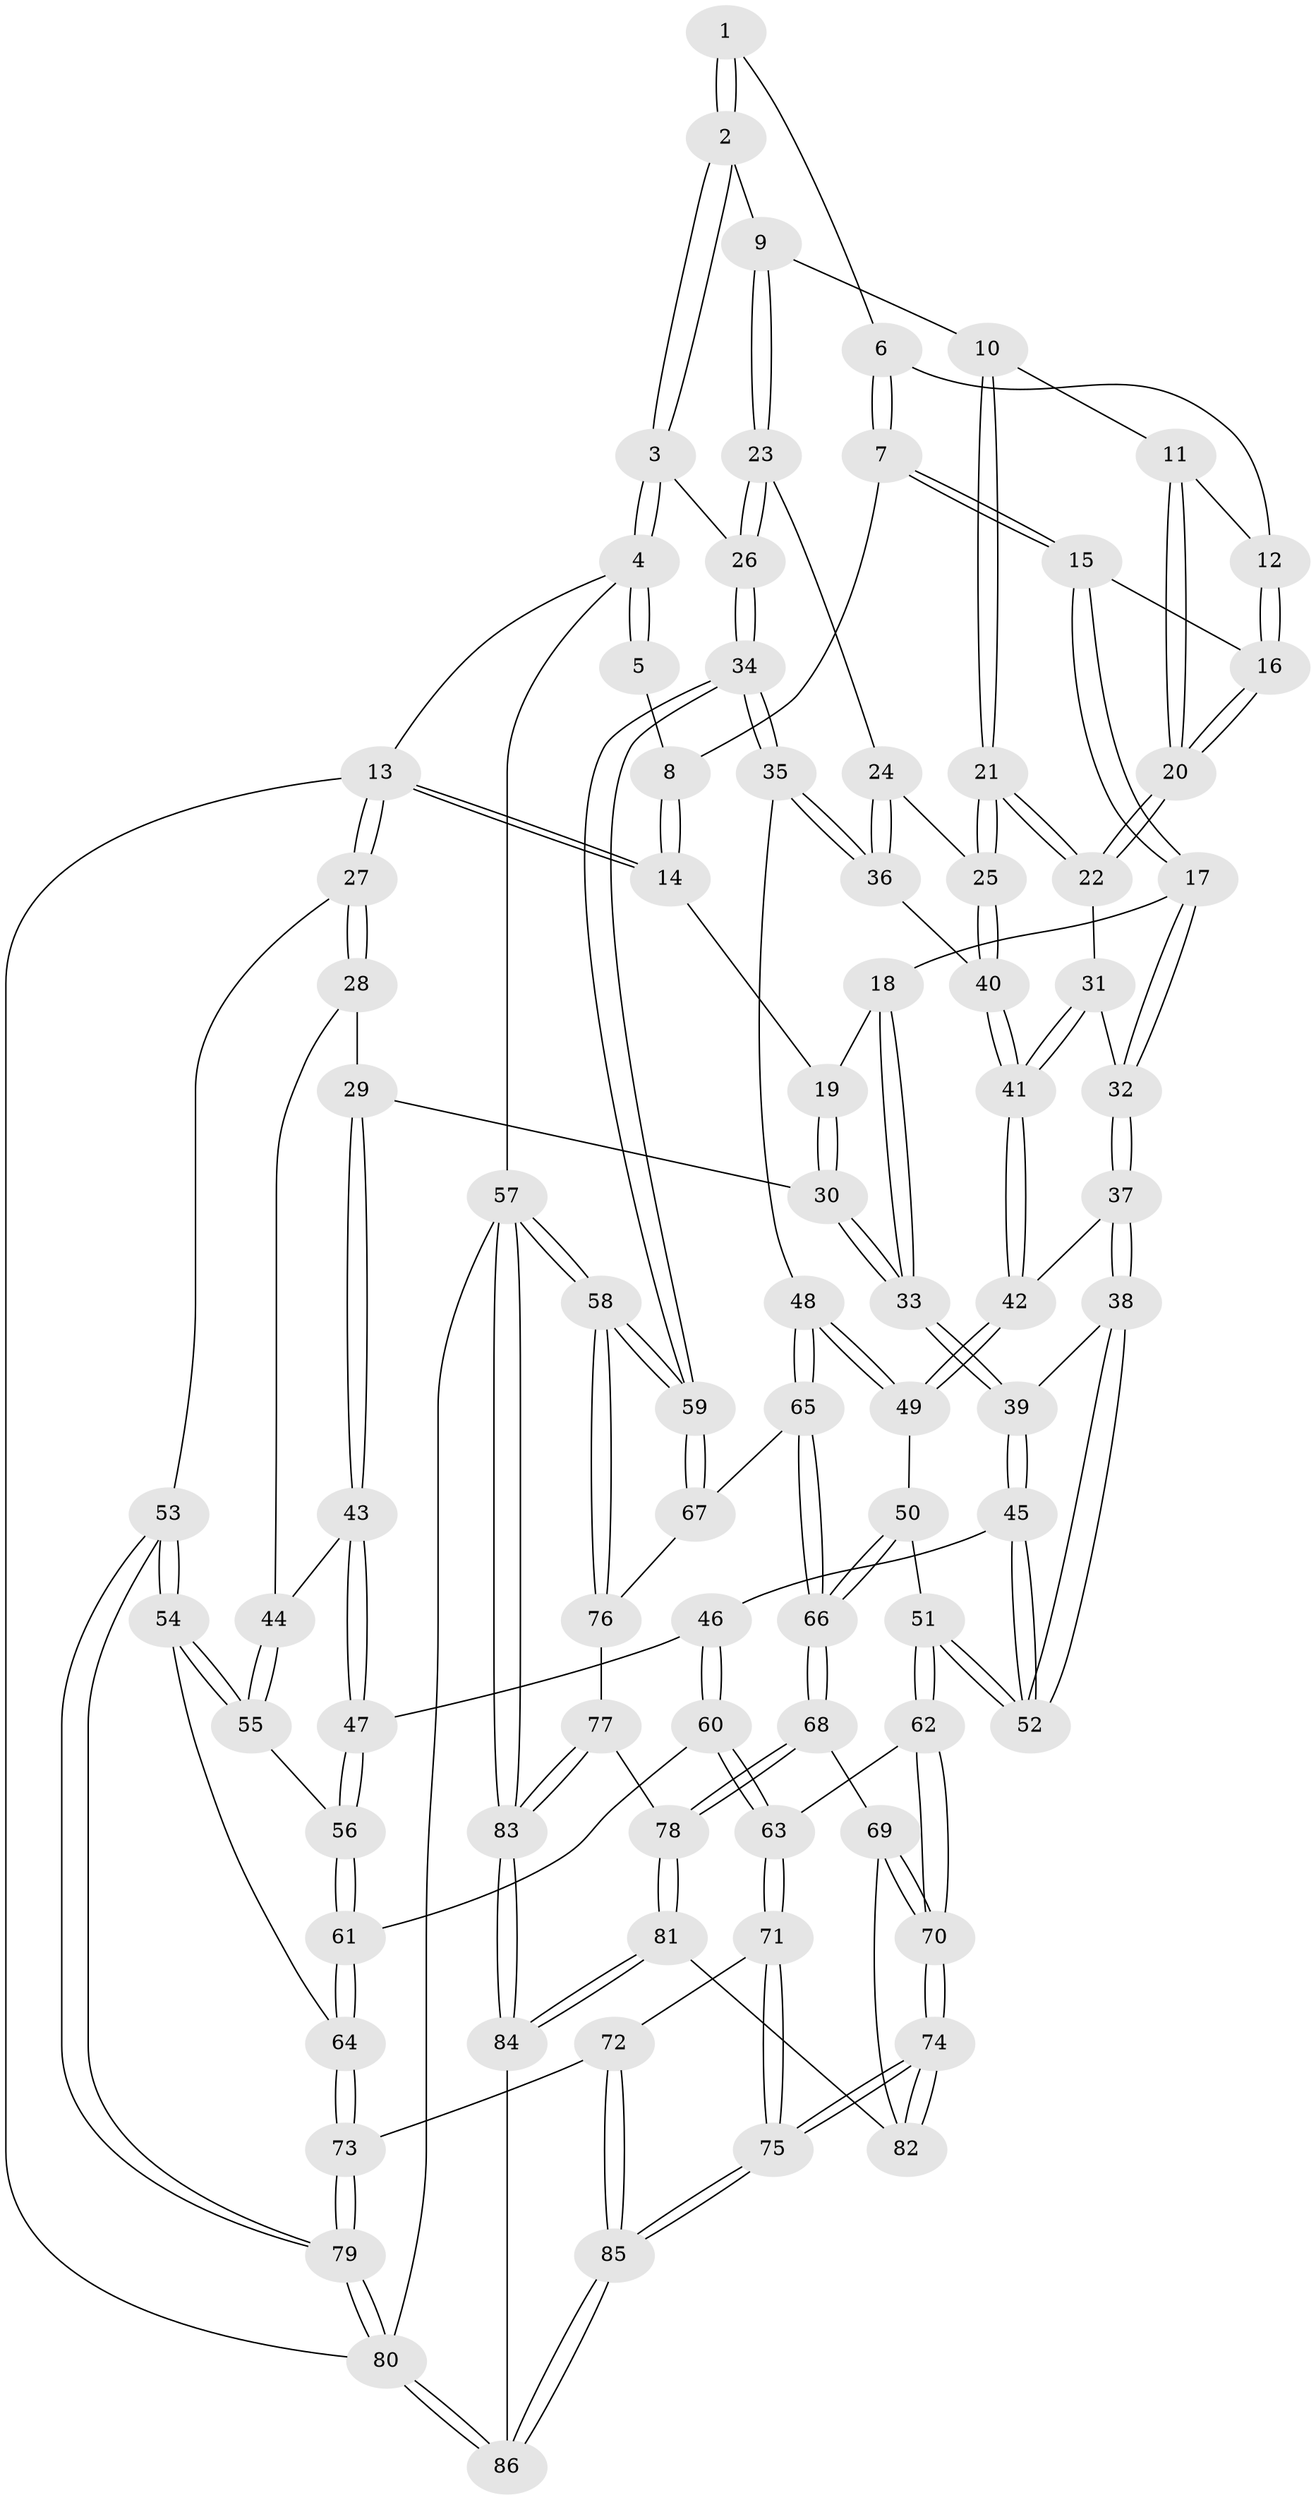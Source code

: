 // coarse degree distribution, {4: 0.29411764705882354, 2: 0.08823529411764706, 5: 0.23529411764705882, 3: 0.20588235294117646, 6: 0.11764705882352941, 8: 0.029411764705882353, 9: 0.029411764705882353}
// Generated by graph-tools (version 1.1) at 2025/07/03/04/25 22:07:06]
// undirected, 86 vertices, 212 edges
graph export_dot {
graph [start="1"]
  node [color=gray90,style=filled];
  1 [pos="+0.7958601969754184+0.08155227281660106"];
  2 [pos="+0.8631749474119996+0.12144128768505819"];
  3 [pos="+1+0.045582445197947206"];
  4 [pos="+1+0"];
  5 [pos="+0.7431476794946509+0"];
  6 [pos="+0.7490982976927818+0.12808265157539198"];
  7 [pos="+0.5958010053203946+0.15101164958365784"];
  8 [pos="+0.35476801508903966+0"];
  9 [pos="+0.8770051726633937+0.2386637749554441"];
  10 [pos="+0.8149671237041175+0.2561587808215971"];
  11 [pos="+0.7805372281455896+0.24368701504831547"];
  12 [pos="+0.7449795171251371+0.17044542225586043"];
  13 [pos="+0+0"];
  14 [pos="+0.29993078958034475+0"];
  15 [pos="+0.5963781469719617+0.24057042990251712"];
  16 [pos="+0.699678837209899+0.24971931494172944"];
  17 [pos="+0.5535346161111051+0.3250614717988578"];
  18 [pos="+0.44289036011514366+0.28003695871154527"];
  19 [pos="+0.29470598164941325+0.04242967396846181"];
  20 [pos="+0.7288916211165248+0.3041491946507781"];
  21 [pos="+0.7723379013068598+0.36476915823990685"];
  22 [pos="+0.733011467719448+0.347224322079826"];
  23 [pos="+0.9375421173070538+0.3185847770263269"];
  24 [pos="+0.9039477840444312+0.33746474372570945"];
  25 [pos="+0.7779760960213865+0.3692933103761633"];
  26 [pos="+1+0.3746296934340371"];
  27 [pos="+0+0.3839311591079581"];
  28 [pos="+0.11514588288442648+0.3770508711412646"];
  29 [pos="+0.14683588708670836+0.37259480025689123"];
  30 [pos="+0.15697966740866148+0.3676257034811793"];
  31 [pos="+0.6613939502222616+0.3687299913625767"];
  32 [pos="+0.5613305358038932+0.34399213637734"];
  33 [pos="+0.3255670288240717+0.4455114838776738"];
  34 [pos="+1+0.5556324582369279"];
  35 [pos="+0.9505452514037345+0.6139798526666917"];
  36 [pos="+0.8525791597789155+0.5002870219916147"];
  37 [pos="+0.5067490399620681+0.5054924462421491"];
  38 [pos="+0.48192150123578703+0.52760167754075"];
  39 [pos="+0.35481015232692475+0.4815572897157598"];
  40 [pos="+0.7887782784373922+0.4584288233403342"];
  41 [pos="+0.6863179749476317+0.5169476710401868"];
  42 [pos="+0.6859889587149768+0.5174568036401387"];
  43 [pos="+0.18212206002135134+0.5849983924620307"];
  44 [pos="+0.09049757988535799+0.6124368895783472"];
  45 [pos="+0.2814828999894974+0.6124628594958051"];
  46 [pos="+0.256661048199736+0.642815227979643"];
  47 [pos="+0.20332708709432523+0.6097531935288559"];
  48 [pos="+0.8763886914339075+0.6755592726596853"];
  49 [pos="+0.7185886701675925+0.6259216501921013"];
  50 [pos="+0.5923365445131561+0.7026320124608662"];
  51 [pos="+0.5057086983506619+0.6918284478467918"];
  52 [pos="+0.4986919056805959+0.6601559250739593"];
  53 [pos="+0+0.6761221678067337"];
  54 [pos="+0+0.6800417078404657"];
  55 [pos="+0.0282894844816266+0.6677639744728731"];
  56 [pos="+0.09988819978003857+0.6914906010629037"];
  57 [pos="+1+1"];
  58 [pos="+1+1"];
  59 [pos="+1+0.8683298202665296"];
  60 [pos="+0.27185922746623714+0.7516461285096976"];
  61 [pos="+0.2054185382180454+0.7704674495208232"];
  62 [pos="+0.471433669862397+0.7362001191587021"];
  63 [pos="+0.2904428564868357+0.7618230648181821"];
  64 [pos="+0.1469714774946865+0.832512682121769"];
  65 [pos="+0.8589139074400612+0.7452316094599355"];
  66 [pos="+0.6856027583752674+0.8201731164295485"];
  67 [pos="+0.8706818008836912+0.7894376363853279"];
  68 [pos="+0.6748536827597194+0.8756457310011682"];
  69 [pos="+0.6745198096916681+0.8763462414175439"];
  70 [pos="+0.4990982291720616+0.9126794545377513"];
  71 [pos="+0.3010086678484638+0.8479242097901751"];
  72 [pos="+0.20658780076550212+0.9317302796805311"];
  73 [pos="+0.11328401321269917+0.915775839680413"];
  74 [pos="+0.4325118382444762+1"];
  75 [pos="+0.4250194018780624+1"];
  76 [pos="+0.8826417914949548+0.8532107580709349"];
  77 [pos="+0.8700023232378239+0.8792519127446959"];
  78 [pos="+0.8430285112843727+0.8927601300025575"];
  79 [pos="+0+1"];
  80 [pos="+0+1"];
  81 [pos="+0.7221760101758709+1"];
  82 [pos="+0.6870906311629278+0.9166589454499591"];
  83 [pos="+0.9674766006933707+1"];
  84 [pos="+0.7114825208396537+1"];
  85 [pos="+0.4226598403650101+1"];
  86 [pos="+0.4294288770011059+1"];
  1 -- 2;
  1 -- 2;
  1 -- 6;
  2 -- 3;
  2 -- 3;
  2 -- 9;
  3 -- 4;
  3 -- 4;
  3 -- 26;
  4 -- 5;
  4 -- 5;
  4 -- 13;
  4 -- 57;
  5 -- 8;
  6 -- 7;
  6 -- 7;
  6 -- 12;
  7 -- 8;
  7 -- 15;
  7 -- 15;
  8 -- 14;
  8 -- 14;
  9 -- 10;
  9 -- 23;
  9 -- 23;
  10 -- 11;
  10 -- 21;
  10 -- 21;
  11 -- 12;
  11 -- 20;
  11 -- 20;
  12 -- 16;
  12 -- 16;
  13 -- 14;
  13 -- 14;
  13 -- 27;
  13 -- 27;
  13 -- 80;
  14 -- 19;
  15 -- 16;
  15 -- 17;
  15 -- 17;
  16 -- 20;
  16 -- 20;
  17 -- 18;
  17 -- 32;
  17 -- 32;
  18 -- 19;
  18 -- 33;
  18 -- 33;
  19 -- 30;
  19 -- 30;
  20 -- 22;
  20 -- 22;
  21 -- 22;
  21 -- 22;
  21 -- 25;
  21 -- 25;
  22 -- 31;
  23 -- 24;
  23 -- 26;
  23 -- 26;
  24 -- 25;
  24 -- 36;
  24 -- 36;
  25 -- 40;
  25 -- 40;
  26 -- 34;
  26 -- 34;
  27 -- 28;
  27 -- 28;
  27 -- 53;
  28 -- 29;
  28 -- 44;
  29 -- 30;
  29 -- 43;
  29 -- 43;
  30 -- 33;
  30 -- 33;
  31 -- 32;
  31 -- 41;
  31 -- 41;
  32 -- 37;
  32 -- 37;
  33 -- 39;
  33 -- 39;
  34 -- 35;
  34 -- 35;
  34 -- 59;
  34 -- 59;
  35 -- 36;
  35 -- 36;
  35 -- 48;
  36 -- 40;
  37 -- 38;
  37 -- 38;
  37 -- 42;
  38 -- 39;
  38 -- 52;
  38 -- 52;
  39 -- 45;
  39 -- 45;
  40 -- 41;
  40 -- 41;
  41 -- 42;
  41 -- 42;
  42 -- 49;
  42 -- 49;
  43 -- 44;
  43 -- 47;
  43 -- 47;
  44 -- 55;
  44 -- 55;
  45 -- 46;
  45 -- 52;
  45 -- 52;
  46 -- 47;
  46 -- 60;
  46 -- 60;
  47 -- 56;
  47 -- 56;
  48 -- 49;
  48 -- 49;
  48 -- 65;
  48 -- 65;
  49 -- 50;
  50 -- 51;
  50 -- 66;
  50 -- 66;
  51 -- 52;
  51 -- 52;
  51 -- 62;
  51 -- 62;
  53 -- 54;
  53 -- 54;
  53 -- 79;
  53 -- 79;
  54 -- 55;
  54 -- 55;
  54 -- 64;
  55 -- 56;
  56 -- 61;
  56 -- 61;
  57 -- 58;
  57 -- 58;
  57 -- 83;
  57 -- 83;
  57 -- 80;
  58 -- 59;
  58 -- 59;
  58 -- 76;
  58 -- 76;
  59 -- 67;
  59 -- 67;
  60 -- 61;
  60 -- 63;
  60 -- 63;
  61 -- 64;
  61 -- 64;
  62 -- 63;
  62 -- 70;
  62 -- 70;
  63 -- 71;
  63 -- 71;
  64 -- 73;
  64 -- 73;
  65 -- 66;
  65 -- 66;
  65 -- 67;
  66 -- 68;
  66 -- 68;
  67 -- 76;
  68 -- 69;
  68 -- 78;
  68 -- 78;
  69 -- 70;
  69 -- 70;
  69 -- 82;
  70 -- 74;
  70 -- 74;
  71 -- 72;
  71 -- 75;
  71 -- 75;
  72 -- 73;
  72 -- 85;
  72 -- 85;
  73 -- 79;
  73 -- 79;
  74 -- 75;
  74 -- 75;
  74 -- 82;
  74 -- 82;
  75 -- 85;
  75 -- 85;
  76 -- 77;
  77 -- 78;
  77 -- 83;
  77 -- 83;
  78 -- 81;
  78 -- 81;
  79 -- 80;
  79 -- 80;
  80 -- 86;
  80 -- 86;
  81 -- 82;
  81 -- 84;
  81 -- 84;
  83 -- 84;
  83 -- 84;
  84 -- 86;
  85 -- 86;
  85 -- 86;
}
